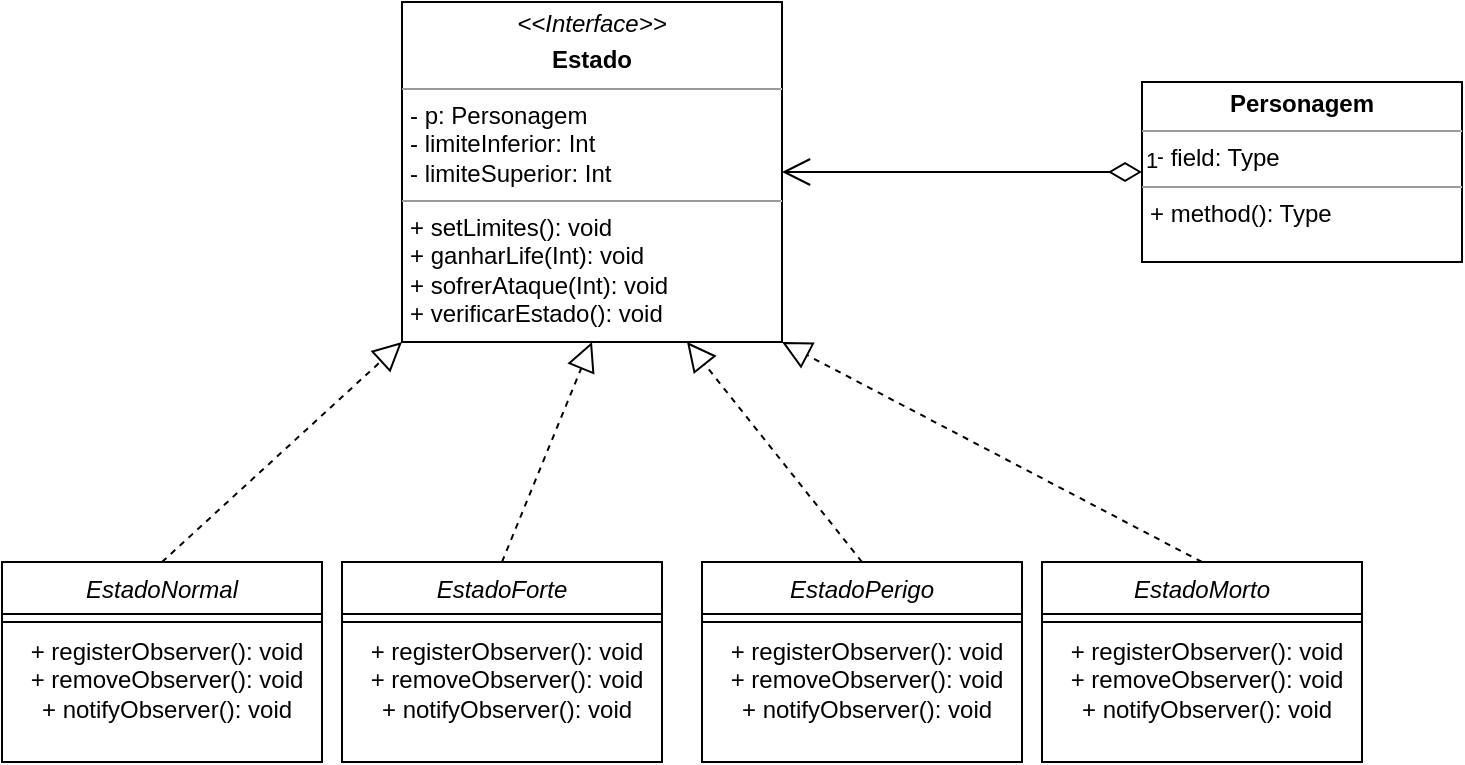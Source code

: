 <mxfile version="16.5.2" type="github">
  <diagram id="C5RBs43oDa-KdzZeNtuy" name="Page-1">
    <mxGraphModel dx="1278" dy="1733" grid="1" gridSize="10" guides="1" tooltips="1" connect="1" arrows="1" fold="1" page="1" pageScale="1" pageWidth="827" pageHeight="1169" math="0" shadow="0">
      <root>
        <mxCell id="WIyWlLk6GJQsqaUBKTNV-0" />
        <mxCell id="WIyWlLk6GJQsqaUBKTNV-1" parent="WIyWlLk6GJQsqaUBKTNV-0" />
        <mxCell id="cMAkUVN1KesiIpSyEMC5-0" value="EstadoNormal" style="swimlane;fontStyle=2;align=center;verticalAlign=top;childLayout=stackLayout;horizontal=1;startSize=26;horizontalStack=0;resizeParent=1;resizeLast=0;collapsible=1;marginBottom=0;rounded=0;shadow=0;strokeWidth=1;" parent="WIyWlLk6GJQsqaUBKTNV-1" vertex="1">
          <mxGeometry y="30" width="160" height="100" as="geometry">
            <mxRectangle x="230" y="140" width="160" height="26" as="alternateBounds" />
          </mxGeometry>
        </mxCell>
        <mxCell id="cMAkUVN1KesiIpSyEMC5-1" value="" style="line;html=1;strokeWidth=1;align=left;verticalAlign=middle;spacingTop=-1;spacingLeft=3;spacingRight=3;rotatable=0;labelPosition=right;points=[];portConstraint=eastwest;" parent="cMAkUVN1KesiIpSyEMC5-0" vertex="1">
          <mxGeometry y="26" width="160" height="8" as="geometry" />
        </mxCell>
        <mxCell id="cMAkUVN1KesiIpSyEMC5-2" value="&lt;p style=&quot;margin: 0px ; margin-left: 4px&quot;&gt;+ registerObserver(): void&lt;br&gt;+ removeObserver(): void&lt;/p&gt;&lt;p style=&quot;margin: 0px ; margin-left: 4px&quot;&gt;+ notifyObserver(): void&lt;/p&gt;" style="text;html=1;align=center;verticalAlign=middle;resizable=0;points=[];autosize=1;strokeColor=none;fillColor=none;" parent="cMAkUVN1KesiIpSyEMC5-0" vertex="1">
          <mxGeometry y="34" width="160" height="50" as="geometry" />
        </mxCell>
        <mxCell id="cMAkUVN1KesiIpSyEMC5-5" value="EstadoForte" style="swimlane;fontStyle=2;align=center;verticalAlign=top;childLayout=stackLayout;horizontal=1;startSize=26;horizontalStack=0;resizeParent=1;resizeLast=0;collapsible=1;marginBottom=0;rounded=0;shadow=0;strokeWidth=1;" parent="WIyWlLk6GJQsqaUBKTNV-1" vertex="1">
          <mxGeometry x="170" y="30" width="160" height="100" as="geometry">
            <mxRectangle x="310" y="50" width="160" height="26" as="alternateBounds" />
          </mxGeometry>
        </mxCell>
        <mxCell id="cMAkUVN1KesiIpSyEMC5-6" value="" style="line;html=1;strokeWidth=1;align=left;verticalAlign=middle;spacingTop=-1;spacingLeft=3;spacingRight=3;rotatable=0;labelPosition=right;points=[];portConstraint=eastwest;" parent="cMAkUVN1KesiIpSyEMC5-5" vertex="1">
          <mxGeometry y="26" width="160" height="8" as="geometry" />
        </mxCell>
        <mxCell id="cMAkUVN1KesiIpSyEMC5-7" value="&lt;p style=&quot;margin: 0px ; margin-left: 4px&quot;&gt;+ registerObserver(): void&lt;br&gt;+ removeObserver(): void&lt;/p&gt;&lt;p style=&quot;margin: 0px ; margin-left: 4px&quot;&gt;+ notifyObserver(): void&lt;/p&gt;" style="text;html=1;align=center;verticalAlign=middle;resizable=0;points=[];autosize=1;strokeColor=none;fillColor=none;" parent="cMAkUVN1KesiIpSyEMC5-5" vertex="1">
          <mxGeometry y="34" width="160" height="50" as="geometry" />
        </mxCell>
        <mxCell id="cMAkUVN1KesiIpSyEMC5-8" value="EstadoMorto" style="swimlane;fontStyle=2;align=center;verticalAlign=top;childLayout=stackLayout;horizontal=1;startSize=26;horizontalStack=0;resizeParent=1;resizeLast=0;collapsible=1;marginBottom=0;rounded=0;shadow=0;strokeWidth=1;" parent="WIyWlLk6GJQsqaUBKTNV-1" vertex="1">
          <mxGeometry x="520" y="30" width="160" height="100" as="geometry">
            <mxRectangle x="230" y="140" width="160" height="26" as="alternateBounds" />
          </mxGeometry>
        </mxCell>
        <mxCell id="cMAkUVN1KesiIpSyEMC5-9" value="" style="line;html=1;strokeWidth=1;align=left;verticalAlign=middle;spacingTop=-1;spacingLeft=3;spacingRight=3;rotatable=0;labelPosition=right;points=[];portConstraint=eastwest;" parent="cMAkUVN1KesiIpSyEMC5-8" vertex="1">
          <mxGeometry y="26" width="160" height="8" as="geometry" />
        </mxCell>
        <mxCell id="cMAkUVN1KesiIpSyEMC5-10" value="&lt;p style=&quot;margin: 0px ; margin-left: 4px&quot;&gt;+ registerObserver(): void&lt;br&gt;+ removeObserver(): void&lt;/p&gt;&lt;p style=&quot;margin: 0px ; margin-left: 4px&quot;&gt;+ notifyObserver(): void&lt;/p&gt;" style="text;html=1;align=center;verticalAlign=middle;resizable=0;points=[];autosize=1;strokeColor=none;fillColor=none;" parent="cMAkUVN1KesiIpSyEMC5-8" vertex="1">
          <mxGeometry y="34" width="160" height="50" as="geometry" />
        </mxCell>
        <mxCell id="cMAkUVN1KesiIpSyEMC5-11" value="EstadoPerigo" style="swimlane;fontStyle=2;align=center;verticalAlign=top;childLayout=stackLayout;horizontal=1;startSize=26;horizontalStack=0;resizeParent=1;resizeLast=0;collapsible=1;marginBottom=0;rounded=0;shadow=0;strokeWidth=1;" parent="WIyWlLk6GJQsqaUBKTNV-1" vertex="1">
          <mxGeometry x="350" y="30" width="160" height="100" as="geometry">
            <mxRectangle x="230" y="140" width="160" height="26" as="alternateBounds" />
          </mxGeometry>
        </mxCell>
        <mxCell id="cMAkUVN1KesiIpSyEMC5-12" value="" style="line;html=1;strokeWidth=1;align=left;verticalAlign=middle;spacingTop=-1;spacingLeft=3;spacingRight=3;rotatable=0;labelPosition=right;points=[];portConstraint=eastwest;" parent="cMAkUVN1KesiIpSyEMC5-11" vertex="1">
          <mxGeometry y="26" width="160" height="8" as="geometry" />
        </mxCell>
        <mxCell id="cMAkUVN1KesiIpSyEMC5-13" value="&lt;p style=&quot;margin: 0px ; margin-left: 4px&quot;&gt;+ registerObserver(): void&lt;br&gt;+ removeObserver(): void&lt;/p&gt;&lt;p style=&quot;margin: 0px ; margin-left: 4px&quot;&gt;+ notifyObserver(): void&lt;/p&gt;" style="text;html=1;align=center;verticalAlign=middle;resizable=0;points=[];autosize=1;strokeColor=none;fillColor=none;" parent="cMAkUVN1KesiIpSyEMC5-11" vertex="1">
          <mxGeometry y="34" width="160" height="50" as="geometry" />
        </mxCell>
        <mxCell id="cMAkUVN1KesiIpSyEMC5-14" value="&lt;p style=&quot;margin: 0px ; margin-top: 4px ; text-align: center&quot;&gt;&lt;b&gt;Personagem&lt;/b&gt;&lt;/p&gt;&lt;hr size=&quot;1&quot;&gt;&lt;p style=&quot;margin: 0px ; margin-left: 4px&quot;&gt;+ field: Type&lt;/p&gt;&lt;hr size=&quot;1&quot;&gt;&lt;p style=&quot;margin: 0px ; margin-left: 4px&quot;&gt;+ method(): Type&lt;/p&gt;" style="verticalAlign=top;align=left;overflow=fill;fontSize=12;fontFamily=Helvetica;html=1;" parent="WIyWlLk6GJQsqaUBKTNV-1" vertex="1">
          <mxGeometry x="570" y="-210" width="160" height="90" as="geometry" />
        </mxCell>
        <mxCell id="cMAkUVN1KesiIpSyEMC5-15" value="1" style="endArrow=open;html=1;endSize=12;startArrow=diamondThin;startSize=14;startFill=0;edgeStyle=orthogonalEdgeStyle;align=left;verticalAlign=bottom;rounded=0;exitX=0;exitY=0.5;exitDx=0;exitDy=0;entryX=1;entryY=0.5;entryDx=0;entryDy=0;" parent="WIyWlLk6GJQsqaUBKTNV-1" source="cMAkUVN1KesiIpSyEMC5-14" edge="1" target="cMAkUVN1KesiIpSyEMC5-20">
          <mxGeometry x="-1" y="3" relative="1" as="geometry">
            <mxPoint x="450" y="-50" as="sourcePoint" />
            <mxPoint x="405" y="-155" as="targetPoint" />
          </mxGeometry>
        </mxCell>
        <mxCell id="cMAkUVN1KesiIpSyEMC5-16" value="" style="endArrow=block;dashed=1;endFill=0;endSize=12;html=1;rounded=0;exitX=0.5;exitY=0;exitDx=0;exitDy=0;entryX=0;entryY=1;entryDx=0;entryDy=0;" parent="WIyWlLk6GJQsqaUBKTNV-1" source="cMAkUVN1KesiIpSyEMC5-0" target="cMAkUVN1KesiIpSyEMC5-20" edge="1">
          <mxGeometry width="160" relative="1" as="geometry">
            <mxPoint x="10" y="-30" as="sourcePoint" />
            <mxPoint x="210" y="-100" as="targetPoint" />
          </mxGeometry>
        </mxCell>
        <mxCell id="cMAkUVN1KesiIpSyEMC5-17" value="" style="endArrow=block;dashed=1;endFill=0;endSize=12;html=1;rounded=0;exitX=0.5;exitY=0;exitDx=0;exitDy=0;entryX=0.5;entryY=1;entryDx=0;entryDy=0;" parent="WIyWlLk6GJQsqaUBKTNV-1" source="cMAkUVN1KesiIpSyEMC5-5" target="cMAkUVN1KesiIpSyEMC5-20" edge="1">
          <mxGeometry width="160" relative="1" as="geometry">
            <mxPoint x="57.5" y="40" as="sourcePoint" />
            <mxPoint x="258.75" y="-100" as="targetPoint" />
          </mxGeometry>
        </mxCell>
        <mxCell id="cMAkUVN1KesiIpSyEMC5-18" value="" style="endArrow=block;dashed=1;endFill=0;endSize=12;html=1;rounded=0;exitX=0.5;exitY=0;exitDx=0;exitDy=0;entryX=0.75;entryY=1;entryDx=0;entryDy=0;" parent="WIyWlLk6GJQsqaUBKTNV-1" source="cMAkUVN1KesiIpSyEMC5-11" target="cMAkUVN1KesiIpSyEMC5-20" edge="1">
          <mxGeometry width="160" relative="1" as="geometry">
            <mxPoint x="67.5" y="50" as="sourcePoint" />
            <mxPoint x="307.5" y="-100" as="targetPoint" />
          </mxGeometry>
        </mxCell>
        <mxCell id="cMAkUVN1KesiIpSyEMC5-19" value="" style="endArrow=block;dashed=1;endFill=0;endSize=12;html=1;rounded=0;exitX=0.5;exitY=0;exitDx=0;exitDy=0;entryX=1;entryY=1;entryDx=0;entryDy=0;" parent="WIyWlLk6GJQsqaUBKTNV-1" source="cMAkUVN1KesiIpSyEMC5-8" target="cMAkUVN1KesiIpSyEMC5-20" edge="1">
          <mxGeometry width="160" relative="1" as="geometry">
            <mxPoint x="77.5" y="60" as="sourcePoint" />
            <mxPoint x="356.25" y="-100" as="targetPoint" />
          </mxGeometry>
        </mxCell>
        <mxCell id="cMAkUVN1KesiIpSyEMC5-20" value="&lt;p style=&quot;margin: 0px ; margin-top: 4px ; text-align: center&quot;&gt;&lt;i&gt;&amp;lt;&amp;lt;Interface&amp;gt;&amp;gt;&lt;/i&gt;&lt;b&gt;&lt;br&gt;&lt;/b&gt;&lt;/p&gt;&lt;p style=&quot;margin: 0px ; margin-top: 4px ; text-align: center&quot;&gt;&lt;b&gt;Estado&lt;/b&gt;&lt;br&gt;&lt;b&gt;&lt;/b&gt;&lt;/p&gt;&lt;hr size=&quot;1&quot;&gt;&lt;p style=&quot;margin: 0px ; margin-left: 4px&quot;&gt;- p: Personagem&lt;br&gt;- limiteInferior: Int&lt;/p&gt;&lt;p style=&quot;margin: 0px ; margin-left: 4px&quot;&gt;- limiteSuperior: Int&lt;/p&gt;&lt;hr size=&quot;1&quot;&gt;&lt;p style=&quot;margin: 0px ; margin-left: 4px&quot;&gt;+ setLimites(): void&lt;br&gt;+ ganharLife(Int): void&lt;/p&gt;&lt;p style=&quot;margin: 0px ; margin-left: 4px&quot;&gt;+ sofrerAtaque(Int): void&lt;/p&gt;&lt;p style=&quot;margin: 0px ; margin-left: 4px&quot;&gt;+ verificarEstado(): void&lt;br&gt;&lt;/p&gt;" style="verticalAlign=top;align=left;overflow=fill;fontSize=12;fontFamily=Helvetica;html=1;" parent="WIyWlLk6GJQsqaUBKTNV-1" vertex="1">
          <mxGeometry x="200" y="-250" width="190" height="170" as="geometry" />
        </mxCell>
      </root>
    </mxGraphModel>
  </diagram>
</mxfile>
